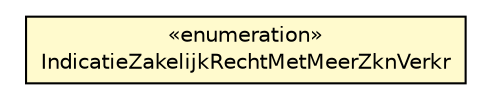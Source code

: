 #!/usr/local/bin/dot
#
# Class diagram 
# Generated by UMLGraph version R5_6-24-gf6e263 (http://www.umlgraph.org/)
#

digraph G {
	edge [fontname="Helvetica",fontsize=10,labelfontname="Helvetica",labelfontsize=10];
	node [fontname="Helvetica",fontsize=10,shape=plaintext];
	nodesep=0.25;
	ranksep=0.5;
	// nl.egem.stuf.sector.bg._0204.IndicatieZakelijkRechtMetMeerZknVerkr
	c71448 [label=<<table title="nl.egem.stuf.sector.bg._0204.IndicatieZakelijkRechtMetMeerZknVerkr" border="0" cellborder="1" cellspacing="0" cellpadding="2" port="p" bgcolor="lemonChiffon" href="./IndicatieZakelijkRechtMetMeerZknVerkr.html">
		<tr><td><table border="0" cellspacing="0" cellpadding="1">
<tr><td align="center" balign="center"> &#171;enumeration&#187; </td></tr>
<tr><td align="center" balign="center"> IndicatieZakelijkRechtMetMeerZknVerkr </td></tr>
		</table></td></tr>
		</table>>, URL="./IndicatieZakelijkRechtMetMeerZknVerkr.html", fontname="Helvetica", fontcolor="black", fontsize=10.0];
}

